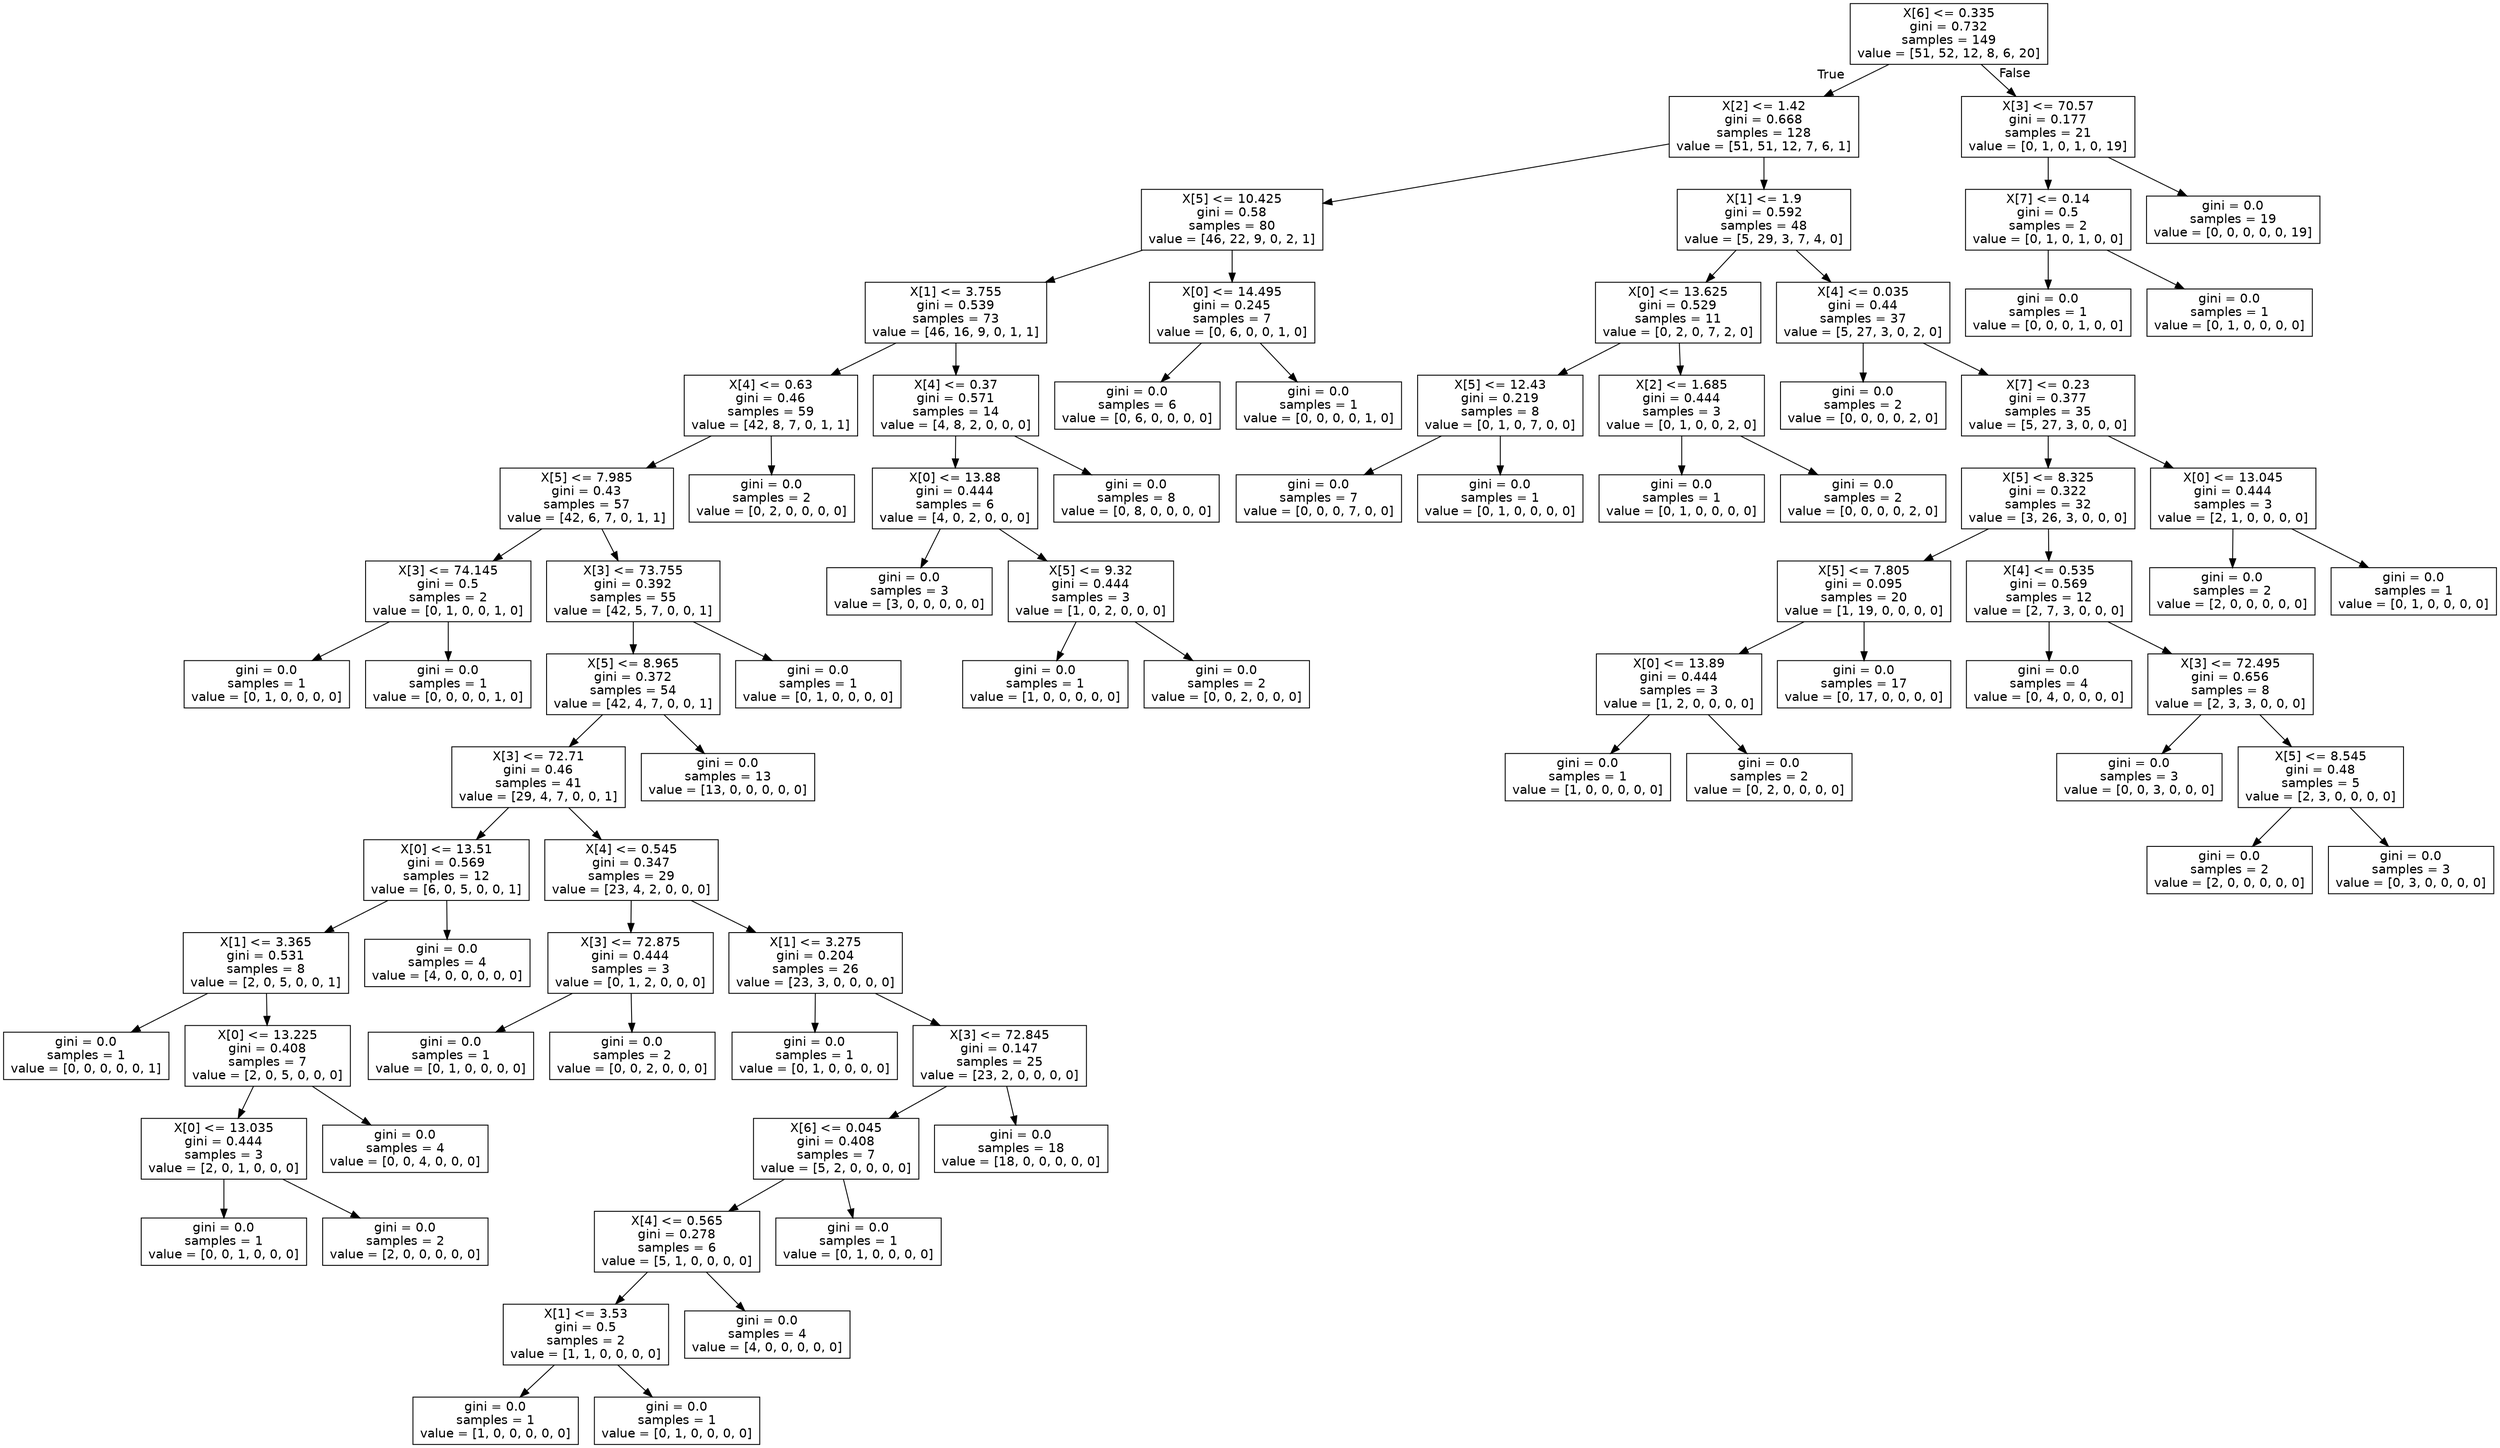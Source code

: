digraph Tree {
node [shape=box, fontname="helvetica"] ;
edge [fontname="helvetica"] ;
0 [label="X[6] <= 0.335\ngini = 0.732\nsamples = 149\nvalue = [51, 52, 12, 8, 6, 20]"] ;
1 [label="X[2] <= 1.42\ngini = 0.668\nsamples = 128\nvalue = [51, 51, 12, 7, 6, 1]"] ;
0 -> 1 [labeldistance=2.5, labelangle=45, headlabel="True"] ;
2 [label="X[5] <= 10.425\ngini = 0.58\nsamples = 80\nvalue = [46, 22, 9, 0, 2, 1]"] ;
1 -> 2 ;
3 [label="X[1] <= 3.755\ngini = 0.539\nsamples = 73\nvalue = [46, 16, 9, 0, 1, 1]"] ;
2 -> 3 ;
4 [label="X[4] <= 0.63\ngini = 0.46\nsamples = 59\nvalue = [42, 8, 7, 0, 1, 1]"] ;
3 -> 4 ;
5 [label="X[5] <= 7.985\ngini = 0.43\nsamples = 57\nvalue = [42, 6, 7, 0, 1, 1]"] ;
4 -> 5 ;
6 [label="X[3] <= 74.145\ngini = 0.5\nsamples = 2\nvalue = [0, 1, 0, 0, 1, 0]"] ;
5 -> 6 ;
7 [label="gini = 0.0\nsamples = 1\nvalue = [0, 1, 0, 0, 0, 0]"] ;
6 -> 7 ;
8 [label="gini = 0.0\nsamples = 1\nvalue = [0, 0, 0, 0, 1, 0]"] ;
6 -> 8 ;
9 [label="X[3] <= 73.755\ngini = 0.392\nsamples = 55\nvalue = [42, 5, 7, 0, 0, 1]"] ;
5 -> 9 ;
10 [label="X[5] <= 8.965\ngini = 0.372\nsamples = 54\nvalue = [42, 4, 7, 0, 0, 1]"] ;
9 -> 10 ;
11 [label="X[3] <= 72.71\ngini = 0.46\nsamples = 41\nvalue = [29, 4, 7, 0, 0, 1]"] ;
10 -> 11 ;
12 [label="X[0] <= 13.51\ngini = 0.569\nsamples = 12\nvalue = [6, 0, 5, 0, 0, 1]"] ;
11 -> 12 ;
13 [label="X[1] <= 3.365\ngini = 0.531\nsamples = 8\nvalue = [2, 0, 5, 0, 0, 1]"] ;
12 -> 13 ;
14 [label="gini = 0.0\nsamples = 1\nvalue = [0, 0, 0, 0, 0, 1]"] ;
13 -> 14 ;
15 [label="X[0] <= 13.225\ngini = 0.408\nsamples = 7\nvalue = [2, 0, 5, 0, 0, 0]"] ;
13 -> 15 ;
16 [label="X[0] <= 13.035\ngini = 0.444\nsamples = 3\nvalue = [2, 0, 1, 0, 0, 0]"] ;
15 -> 16 ;
17 [label="gini = 0.0\nsamples = 1\nvalue = [0, 0, 1, 0, 0, 0]"] ;
16 -> 17 ;
18 [label="gini = 0.0\nsamples = 2\nvalue = [2, 0, 0, 0, 0, 0]"] ;
16 -> 18 ;
19 [label="gini = 0.0\nsamples = 4\nvalue = [0, 0, 4, 0, 0, 0]"] ;
15 -> 19 ;
20 [label="gini = 0.0\nsamples = 4\nvalue = [4, 0, 0, 0, 0, 0]"] ;
12 -> 20 ;
21 [label="X[4] <= 0.545\ngini = 0.347\nsamples = 29\nvalue = [23, 4, 2, 0, 0, 0]"] ;
11 -> 21 ;
22 [label="X[3] <= 72.875\ngini = 0.444\nsamples = 3\nvalue = [0, 1, 2, 0, 0, 0]"] ;
21 -> 22 ;
23 [label="gini = 0.0\nsamples = 1\nvalue = [0, 1, 0, 0, 0, 0]"] ;
22 -> 23 ;
24 [label="gini = 0.0\nsamples = 2\nvalue = [0, 0, 2, 0, 0, 0]"] ;
22 -> 24 ;
25 [label="X[1] <= 3.275\ngini = 0.204\nsamples = 26\nvalue = [23, 3, 0, 0, 0, 0]"] ;
21 -> 25 ;
26 [label="gini = 0.0\nsamples = 1\nvalue = [0, 1, 0, 0, 0, 0]"] ;
25 -> 26 ;
27 [label="X[3] <= 72.845\ngini = 0.147\nsamples = 25\nvalue = [23, 2, 0, 0, 0, 0]"] ;
25 -> 27 ;
28 [label="X[6] <= 0.045\ngini = 0.408\nsamples = 7\nvalue = [5, 2, 0, 0, 0, 0]"] ;
27 -> 28 ;
29 [label="X[4] <= 0.565\ngini = 0.278\nsamples = 6\nvalue = [5, 1, 0, 0, 0, 0]"] ;
28 -> 29 ;
30 [label="X[1] <= 3.53\ngini = 0.5\nsamples = 2\nvalue = [1, 1, 0, 0, 0, 0]"] ;
29 -> 30 ;
31 [label="gini = 0.0\nsamples = 1\nvalue = [1, 0, 0, 0, 0, 0]"] ;
30 -> 31 ;
32 [label="gini = 0.0\nsamples = 1\nvalue = [0, 1, 0, 0, 0, 0]"] ;
30 -> 32 ;
33 [label="gini = 0.0\nsamples = 4\nvalue = [4, 0, 0, 0, 0, 0]"] ;
29 -> 33 ;
34 [label="gini = 0.0\nsamples = 1\nvalue = [0, 1, 0, 0, 0, 0]"] ;
28 -> 34 ;
35 [label="gini = 0.0\nsamples = 18\nvalue = [18, 0, 0, 0, 0, 0]"] ;
27 -> 35 ;
36 [label="gini = 0.0\nsamples = 13\nvalue = [13, 0, 0, 0, 0, 0]"] ;
10 -> 36 ;
37 [label="gini = 0.0\nsamples = 1\nvalue = [0, 1, 0, 0, 0, 0]"] ;
9 -> 37 ;
38 [label="gini = 0.0\nsamples = 2\nvalue = [0, 2, 0, 0, 0, 0]"] ;
4 -> 38 ;
39 [label="X[4] <= 0.37\ngini = 0.571\nsamples = 14\nvalue = [4, 8, 2, 0, 0, 0]"] ;
3 -> 39 ;
40 [label="X[0] <= 13.88\ngini = 0.444\nsamples = 6\nvalue = [4, 0, 2, 0, 0, 0]"] ;
39 -> 40 ;
41 [label="gini = 0.0\nsamples = 3\nvalue = [3, 0, 0, 0, 0, 0]"] ;
40 -> 41 ;
42 [label="X[5] <= 9.32\ngini = 0.444\nsamples = 3\nvalue = [1, 0, 2, 0, 0, 0]"] ;
40 -> 42 ;
43 [label="gini = 0.0\nsamples = 1\nvalue = [1, 0, 0, 0, 0, 0]"] ;
42 -> 43 ;
44 [label="gini = 0.0\nsamples = 2\nvalue = [0, 0, 2, 0, 0, 0]"] ;
42 -> 44 ;
45 [label="gini = 0.0\nsamples = 8\nvalue = [0, 8, 0, 0, 0, 0]"] ;
39 -> 45 ;
46 [label="X[0] <= 14.495\ngini = 0.245\nsamples = 7\nvalue = [0, 6, 0, 0, 1, 0]"] ;
2 -> 46 ;
47 [label="gini = 0.0\nsamples = 6\nvalue = [0, 6, 0, 0, 0, 0]"] ;
46 -> 47 ;
48 [label="gini = 0.0\nsamples = 1\nvalue = [0, 0, 0, 0, 1, 0]"] ;
46 -> 48 ;
49 [label="X[1] <= 1.9\ngini = 0.592\nsamples = 48\nvalue = [5, 29, 3, 7, 4, 0]"] ;
1 -> 49 ;
50 [label="X[0] <= 13.625\ngini = 0.529\nsamples = 11\nvalue = [0, 2, 0, 7, 2, 0]"] ;
49 -> 50 ;
51 [label="X[5] <= 12.43\ngini = 0.219\nsamples = 8\nvalue = [0, 1, 0, 7, 0, 0]"] ;
50 -> 51 ;
52 [label="gini = 0.0\nsamples = 7\nvalue = [0, 0, 0, 7, 0, 0]"] ;
51 -> 52 ;
53 [label="gini = 0.0\nsamples = 1\nvalue = [0, 1, 0, 0, 0, 0]"] ;
51 -> 53 ;
54 [label="X[2] <= 1.685\ngini = 0.444\nsamples = 3\nvalue = [0, 1, 0, 0, 2, 0]"] ;
50 -> 54 ;
55 [label="gini = 0.0\nsamples = 1\nvalue = [0, 1, 0, 0, 0, 0]"] ;
54 -> 55 ;
56 [label="gini = 0.0\nsamples = 2\nvalue = [0, 0, 0, 0, 2, 0]"] ;
54 -> 56 ;
57 [label="X[4] <= 0.035\ngini = 0.44\nsamples = 37\nvalue = [5, 27, 3, 0, 2, 0]"] ;
49 -> 57 ;
58 [label="gini = 0.0\nsamples = 2\nvalue = [0, 0, 0, 0, 2, 0]"] ;
57 -> 58 ;
59 [label="X[7] <= 0.23\ngini = 0.377\nsamples = 35\nvalue = [5, 27, 3, 0, 0, 0]"] ;
57 -> 59 ;
60 [label="X[5] <= 8.325\ngini = 0.322\nsamples = 32\nvalue = [3, 26, 3, 0, 0, 0]"] ;
59 -> 60 ;
61 [label="X[5] <= 7.805\ngini = 0.095\nsamples = 20\nvalue = [1, 19, 0, 0, 0, 0]"] ;
60 -> 61 ;
62 [label="X[0] <= 13.89\ngini = 0.444\nsamples = 3\nvalue = [1, 2, 0, 0, 0, 0]"] ;
61 -> 62 ;
63 [label="gini = 0.0\nsamples = 1\nvalue = [1, 0, 0, 0, 0, 0]"] ;
62 -> 63 ;
64 [label="gini = 0.0\nsamples = 2\nvalue = [0, 2, 0, 0, 0, 0]"] ;
62 -> 64 ;
65 [label="gini = 0.0\nsamples = 17\nvalue = [0, 17, 0, 0, 0, 0]"] ;
61 -> 65 ;
66 [label="X[4] <= 0.535\ngini = 0.569\nsamples = 12\nvalue = [2, 7, 3, 0, 0, 0]"] ;
60 -> 66 ;
67 [label="gini = 0.0\nsamples = 4\nvalue = [0, 4, 0, 0, 0, 0]"] ;
66 -> 67 ;
68 [label="X[3] <= 72.495\ngini = 0.656\nsamples = 8\nvalue = [2, 3, 3, 0, 0, 0]"] ;
66 -> 68 ;
69 [label="gini = 0.0\nsamples = 3\nvalue = [0, 0, 3, 0, 0, 0]"] ;
68 -> 69 ;
70 [label="X[5] <= 8.545\ngini = 0.48\nsamples = 5\nvalue = [2, 3, 0, 0, 0, 0]"] ;
68 -> 70 ;
71 [label="gini = 0.0\nsamples = 2\nvalue = [2, 0, 0, 0, 0, 0]"] ;
70 -> 71 ;
72 [label="gini = 0.0\nsamples = 3\nvalue = [0, 3, 0, 0, 0, 0]"] ;
70 -> 72 ;
73 [label="X[0] <= 13.045\ngini = 0.444\nsamples = 3\nvalue = [2, 1, 0, 0, 0, 0]"] ;
59 -> 73 ;
74 [label="gini = 0.0\nsamples = 2\nvalue = [2, 0, 0, 0, 0, 0]"] ;
73 -> 74 ;
75 [label="gini = 0.0\nsamples = 1\nvalue = [0, 1, 0, 0, 0, 0]"] ;
73 -> 75 ;
76 [label="X[3] <= 70.57\ngini = 0.177\nsamples = 21\nvalue = [0, 1, 0, 1, 0, 19]"] ;
0 -> 76 [labeldistance=2.5, labelangle=-45, headlabel="False"] ;
77 [label="X[7] <= 0.14\ngini = 0.5\nsamples = 2\nvalue = [0, 1, 0, 1, 0, 0]"] ;
76 -> 77 ;
78 [label="gini = 0.0\nsamples = 1\nvalue = [0, 0, 0, 1, 0, 0]"] ;
77 -> 78 ;
79 [label="gini = 0.0\nsamples = 1\nvalue = [0, 1, 0, 0, 0, 0]"] ;
77 -> 79 ;
80 [label="gini = 0.0\nsamples = 19\nvalue = [0, 0, 0, 0, 0, 19]"] ;
76 -> 80 ;
}